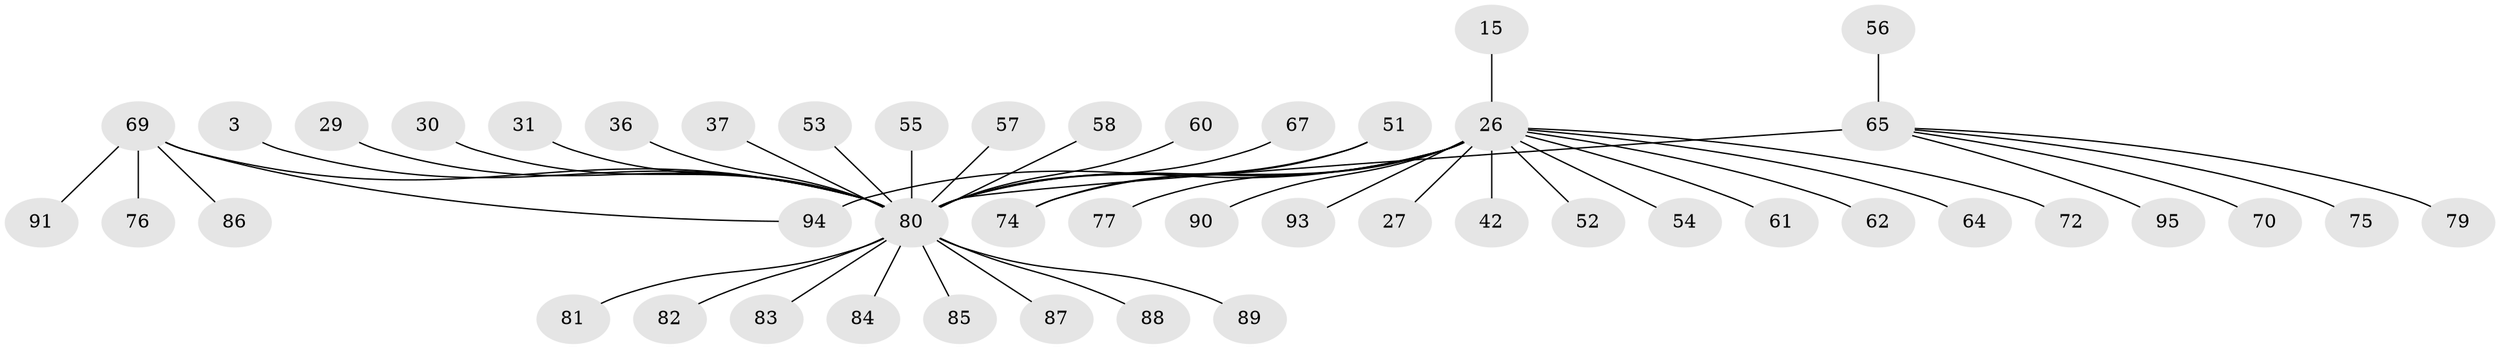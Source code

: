 // original degree distribution, {9: 0.010526315789473684, 25: 0.010526315789473684, 1: 0.6105263157894737, 7: 0.010526315789473684, 6: 0.021052631578947368, 2: 0.14736842105263157, 3: 0.09473684210526316, 8: 0.010526315789473684, 5: 0.042105263157894736, 4: 0.042105263157894736}
// Generated by graph-tools (version 1.1) at 2025/47/03/09/25 04:47:17]
// undirected, 47 vertices, 48 edges
graph export_dot {
graph [start="1"]
  node [color=gray90,style=filled];
  3;
  15;
  26 [super="+23+13+21+4"];
  27;
  29;
  30;
  31;
  36;
  37;
  42;
  51 [super="+18+34"];
  52;
  53 [super="+40"];
  54;
  55;
  56;
  57;
  58;
  60;
  61;
  62;
  64;
  65 [super="+41+35+32"];
  67;
  69 [super="+24+44+38+59+63"];
  70;
  72;
  74 [super="+7"];
  75;
  76;
  77 [super="+10"];
  79;
  80 [super="+11+45+2"];
  81;
  82;
  83 [super="+49+71"];
  84 [super="+12"];
  85;
  86;
  87;
  88;
  89;
  90 [super="+66"];
  91;
  93 [super="+92"];
  94 [super="+68"];
  95;
  3 -- 80;
  15 -- 26;
  26 -- 42;
  26 -- 54;
  26 -- 72;
  26 -- 62;
  26 -- 64;
  26 -- 74 [weight=2];
  26 -- 77;
  26 -- 52;
  26 -- 27;
  26 -- 61;
  26 -- 94 [weight=2];
  26 -- 80 [weight=2];
  26 -- 90;
  26 -- 93;
  29 -- 80;
  30 -- 80;
  31 -- 80;
  36 -- 80;
  37 -- 80;
  51 -- 74;
  51 -- 80;
  53 -- 80;
  55 -- 80;
  56 -- 65;
  57 -- 80;
  58 -- 80;
  60 -- 80;
  65 -- 95;
  65 -- 75;
  65 -- 79;
  65 -- 70;
  65 -- 80 [weight=4];
  67 -- 80;
  69 -- 91;
  69 -- 86;
  69 -- 76;
  69 -- 94;
  69 -- 80 [weight=2];
  80 -- 81;
  80 -- 89;
  80 -- 82;
  80 -- 84;
  80 -- 85;
  80 -- 87;
  80 -- 88;
  80 -- 83;
}
